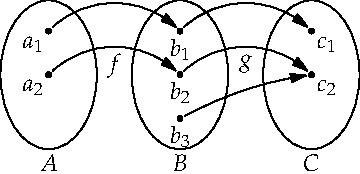 settings.tex="pdflatex";

texpreamble("\usepackage{amsmath}
\usepackage{amsthm,amssymb}
\usepackage{mathpazo}
\usepackage[svgnames]{xcolor}
");
import graph;

size(180);

path ellipse(real x, real y){return xscale(x)*yscale(y)*unitcircle;}

pair b=(3,0);
pair c=(6,0);

pair a1=(0,0);
pair a2=(0,1);
pair b1=shift(b)*(0,0);
pair b2=shift(b)*(0,1);
pair b3=shift(b)*(0,-1);
pair c1=shift(c)*(0,0);
pair c2=shift(c)*(0,1);


draw(ellipse(1.1,1.7));
draw(shift(b)*ellipse(1.1,1.7));
draw(shift(c)*ellipse(1.1,1.7));

real sh=0.08;

draw(subpath(a2..((a2+b2)/2+(0,8sh))..b2,sh,2-sh),Arrow);
draw(Label("$f$",align=S),subpath(a1..((a1+b1)/2+(0,8sh))..b1,sh,2-sh),Arrow);
draw(subpath(b2..((b2+c2)/2+(0,8sh))..c2,sh,2-sh),Arrow);
draw(Label("$g$",align=S),subpath(b1..((b1+c1)/2+(0,8sh))..c1,sh,2-sh),Arrow);
draw(subpath(b3..((b3+c1)/2+(0,2sh))..c1,sh,2-sh),Arrow);

dot("$a_2$",a1,SW);
dot("$a_1$",a2,SW);
dot("$b_2$",b1,S);
dot("$b_1$",b2,S);
dot("$b_3$",b3,S);
dot("$c_2$",c1,SE);
dot("$c_1$",c2,SE);

label("$A$",(0,-2));
label("$B$",shift(b)*(0,-2));
label("$C$",shift(c)*(0,-2));